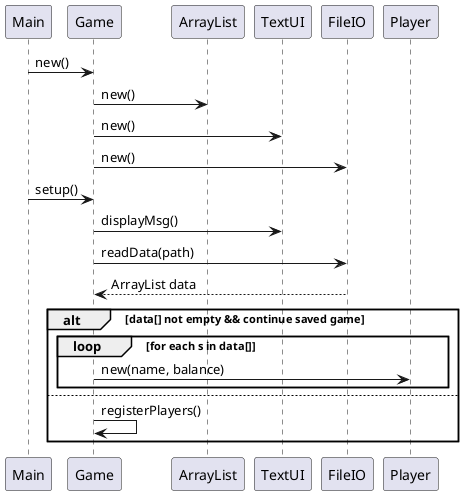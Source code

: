 @startuml
'https://plantuml.com/sequence-diagram

Main -> Game: new()
Game -> ArrayList: new()
Game -> TextUI: new()
Game -> FileIO: new()

Main -> Game: setup()
Game -> TextUI: displayMsg()
Game -> FileIO: readData(path)
FileIO --> Game: ArrayList data
'indsæt instansieringer i Game konstruktor
'indsæt kaldet til setup()
'indsæt hvad der sker i toppen af setup()
alt data[] not empty && continue saved game
loop for each s in data[]
'indsæt hvad der sker i loopet
Game -> Player: new(name, balance)
end
else
'indsæt kaldet til registerPlayers()
Game -> Game: registerPlayers()
end

@enduml

